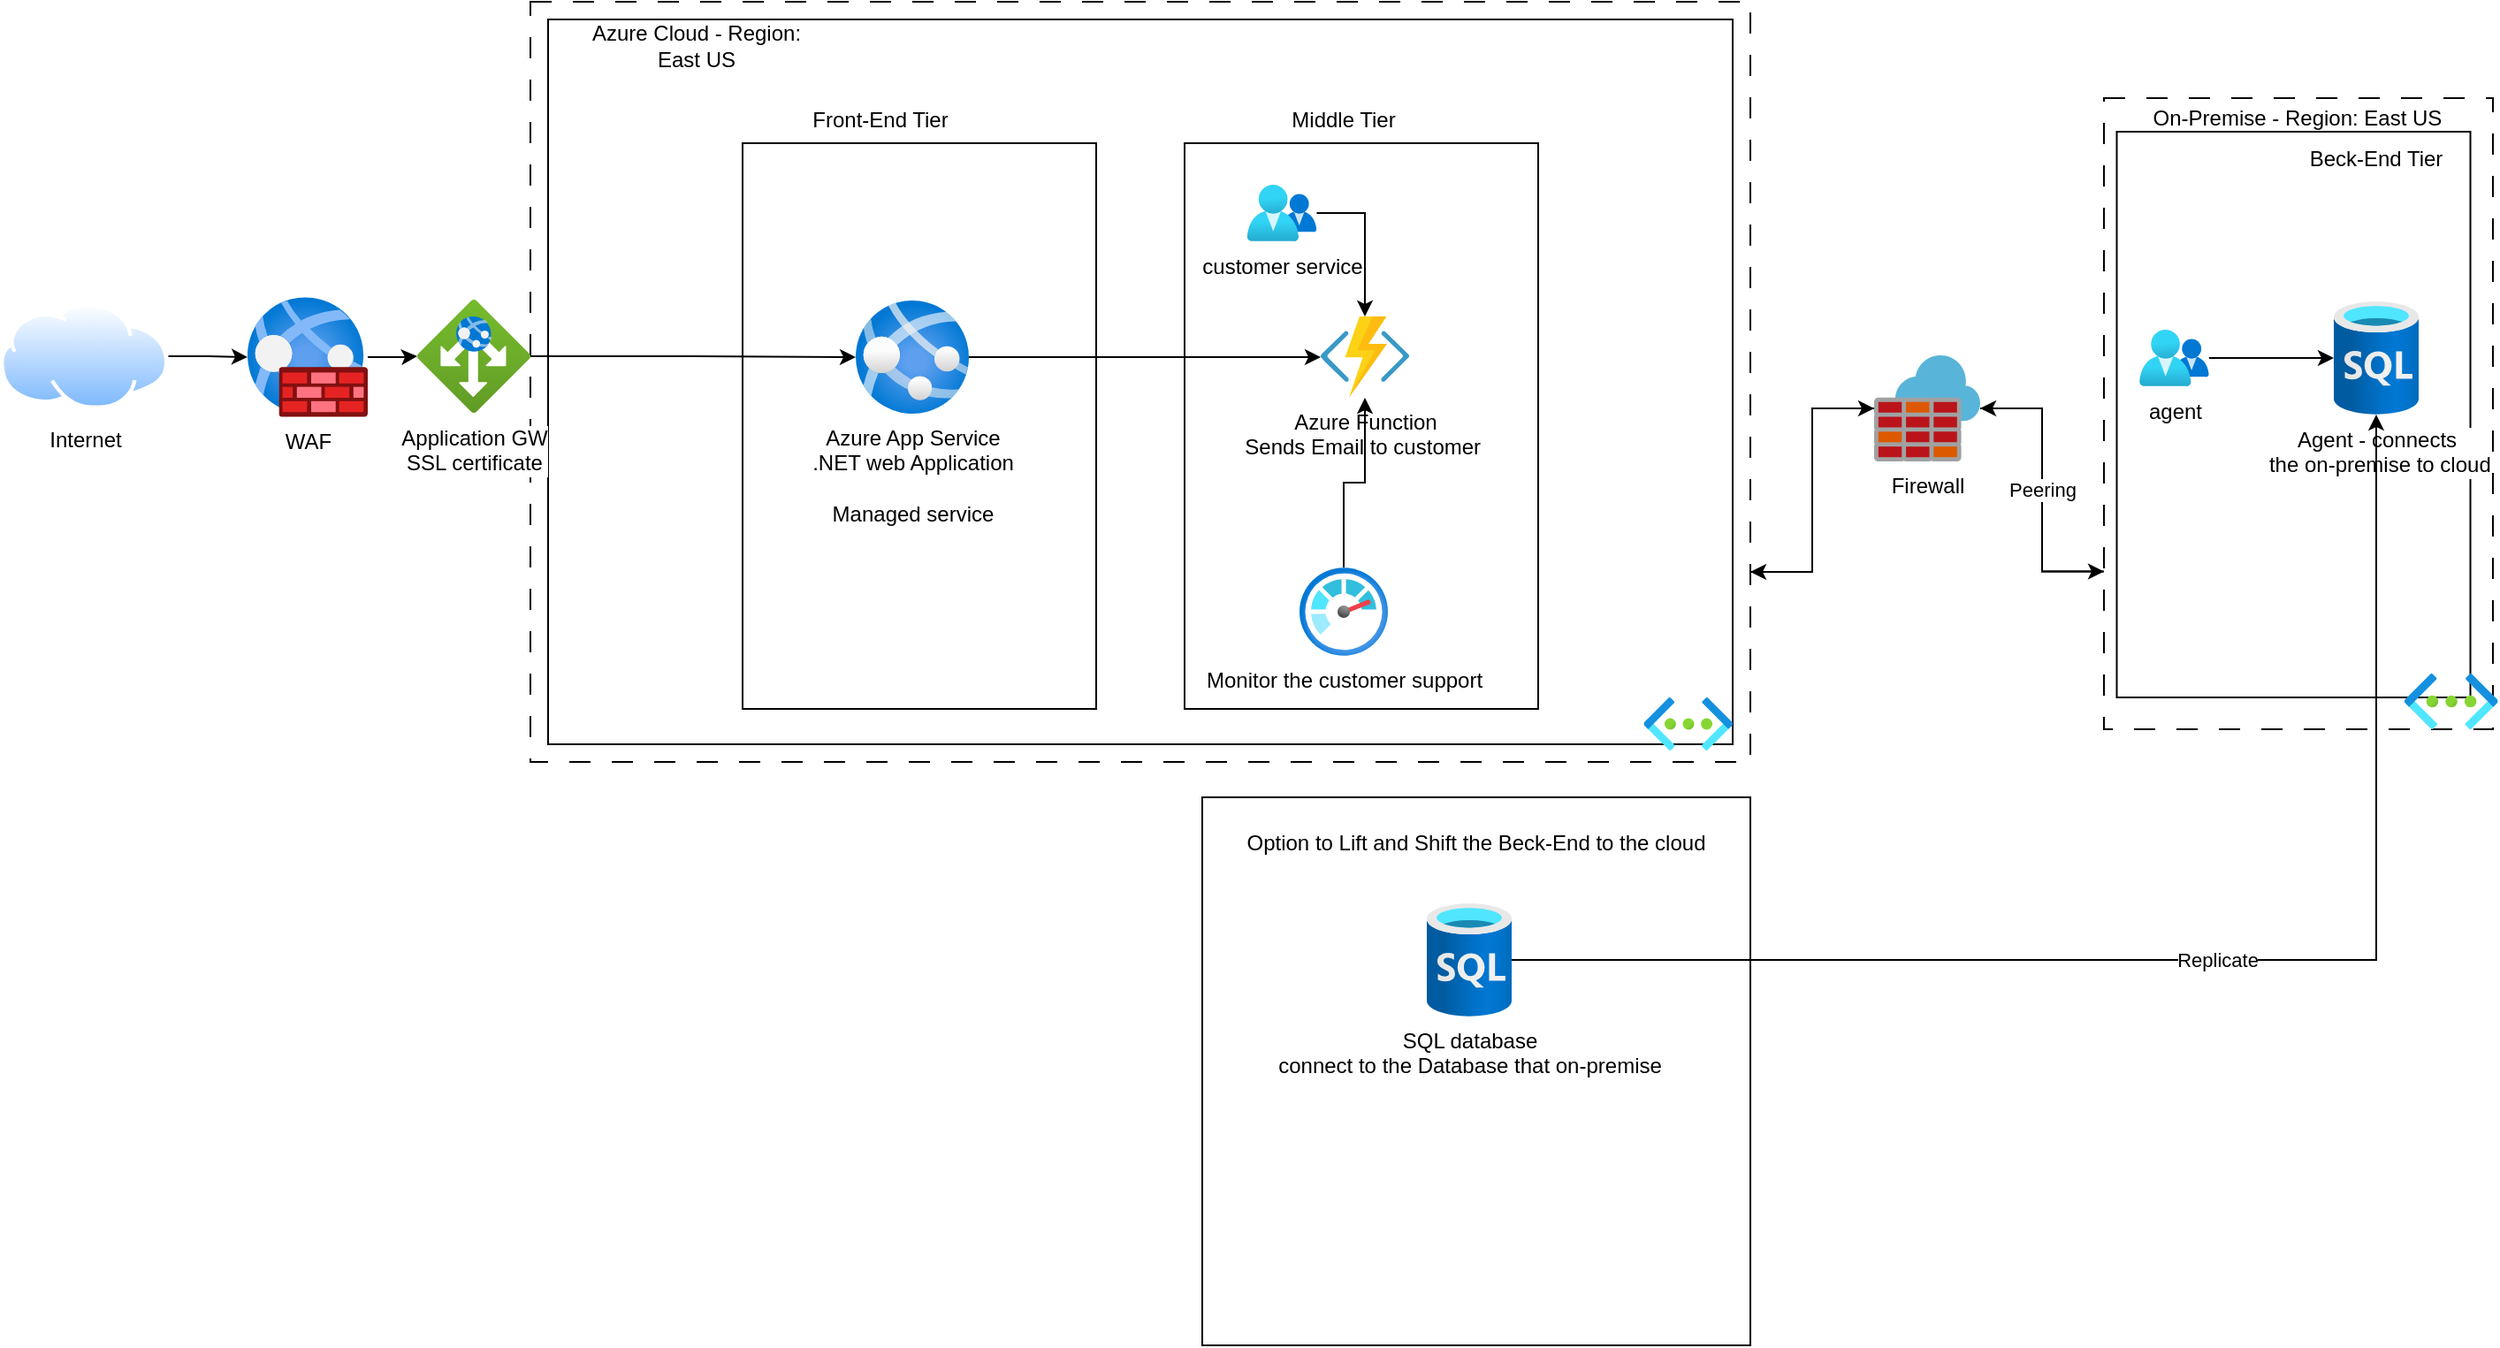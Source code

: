 <mxfile version="21.6.5" type="github">
  <diagram name="Page-1" id="alPhshSXl5excG2jQ6qK">
    <mxGraphModel dx="1909" dy="1056" grid="1" gridSize="10" guides="1" tooltips="1" connect="1" arrows="1" fold="1" page="1" pageScale="1" pageWidth="827" pageHeight="1169" math="0" shadow="0">
      <root>
        <mxCell id="0" />
        <mxCell id="1" parent="0" />
        <mxCell id="jGVcuTMuIBffWscYEj-w-149" value="" style="rounded=0;whiteSpace=wrap;html=1;dashed=1;dashPattern=12 12;fillColor=none;" vertex="1" parent="1">
          <mxGeometry x="320" y="30" width="690" height="430" as="geometry" />
        </mxCell>
        <mxCell id="jGVcuTMuIBffWscYEj-w-152" value="" style="rounded=0;whiteSpace=wrap;html=1;dashed=1;dashPattern=12 12;fillColor=none;" vertex="1" parent="1">
          <mxGeometry x="1210" y="84.5" width="220" height="357" as="geometry" />
        </mxCell>
        <mxCell id="jGVcuTMuIBffWscYEj-w-148" value="" style="rounded=0;whiteSpace=wrap;html=1;" vertex="1" parent="1">
          <mxGeometry x="1217.25" y="103.5" width="200" height="320" as="geometry" />
        </mxCell>
        <mxCell id="oIyeds10D-Jy80htqhCC-4" value="" style="rounded=0;whiteSpace=wrap;html=1;" parent="1" vertex="1">
          <mxGeometry x="330" y="40" width="670" height="410" as="geometry" />
        </mxCell>
        <mxCell id="jGVcuTMuIBffWscYEj-w-147" value="" style="rounded=0;whiteSpace=wrap;html=1;" vertex="1" parent="1">
          <mxGeometry x="440" y="110" width="200" height="320" as="geometry" />
        </mxCell>
        <mxCell id="oIyeds10D-Jy80htqhCC-6" value="" style="rounded=0;whiteSpace=wrap;html=1;" parent="1" vertex="1">
          <mxGeometry x="690" y="110" width="200" height="320" as="geometry" />
        </mxCell>
        <mxCell id="oIyeds10D-Jy80htqhCC-22" value="Middle Tier" style="text;strokeColor=none;align=center;fillColor=none;html=1;verticalAlign=middle;whiteSpace=wrap;rounded=0;" parent="1" vertex="1">
          <mxGeometry x="690" y="82" width="180" height="30" as="geometry" />
        </mxCell>
        <mxCell id="oIyeds10D-Jy80htqhCC-23" value="Front-End Tier&lt;br&gt;" style="text;strokeColor=none;align=center;fillColor=none;html=1;verticalAlign=middle;whiteSpace=wrap;rounded=0;" parent="1" vertex="1">
          <mxGeometry x="470" y="82" width="96" height="30" as="geometry" />
        </mxCell>
        <mxCell id="oIyeds10D-Jy80htqhCC-24" value="Beck-End Tier" style="text;strokeColor=none;align=center;fillColor=none;html=1;verticalAlign=middle;whiteSpace=wrap;rounded=0;" parent="1" vertex="1">
          <mxGeometry x="1316" y="103.5" width="96" height="30" as="geometry" />
        </mxCell>
        <mxCell id="jGVcuTMuIBffWscYEj-w-101" style="edgeStyle=orthogonalEdgeStyle;rounded=0;orthogonalLoop=1;jettySize=auto;html=1;" edge="1" parent="1" source="oIyeds10D-Jy80htqhCC-1" target="oIyeds10D-Jy80htqhCC-25">
          <mxGeometry relative="1" as="geometry" />
        </mxCell>
        <mxCell id="oIyeds10D-Jy80htqhCC-1" value="Application GW&lt;br&gt;SSL certificate&lt;br&gt;" style="image;aspect=fixed;html=1;points=[];align=center;fontSize=12;image=img/lib/azure2/networking/Application_Gateways.svg;" parent="1" vertex="1">
          <mxGeometry x="256" y="198.5" width="64" height="64" as="geometry" />
        </mxCell>
        <mxCell id="jGVcuTMuIBffWscYEj-w-116" style="edgeStyle=orthogonalEdgeStyle;rounded=0;orthogonalLoop=1;jettySize=auto;html=1;" edge="1" parent="1" source="jGVcuTMuIBffWscYEj-w-156" target="oIyeds10D-Jy80htqhCC-1">
          <mxGeometry relative="1" as="geometry" />
        </mxCell>
        <mxCell id="oIyeds10D-Jy80htqhCC-2" value="Internet" style="image;aspect=fixed;perimeter=ellipsePerimeter;html=1;align=center;shadow=0;dashed=0;spacingTop=3;image=img/lib/active_directory/internet_cloud.svg;" parent="1" vertex="1">
          <mxGeometry x="20" y="200.5" width="95.24" height="60" as="geometry" />
        </mxCell>
        <mxCell id="jGVcuTMuIBffWscYEj-w-113" style="edgeStyle=orthogonalEdgeStyle;rounded=0;orthogonalLoop=1;jettySize=auto;html=1;" edge="1" parent="1" source="oIyeds10D-Jy80htqhCC-25" target="oIyeds10D-Jy80htqhCC-26">
          <mxGeometry relative="1" as="geometry" />
        </mxCell>
        <mxCell id="oIyeds10D-Jy80htqhCC-25" value="Azure App Service&lt;br&gt;.NET web Application&lt;br&gt;&lt;br&gt;Managed service&lt;br&gt;" style="image;aspect=fixed;html=1;points=[];align=center;fontSize=12;image=img/lib/azure2/app_services/App_Services.svg;" parent="1" vertex="1">
          <mxGeometry x="504" y="199" width="64" height="64" as="geometry" />
        </mxCell>
        <mxCell id="jGVcuTMuIBffWscYEj-w-115" style="edgeStyle=orthogonalEdgeStyle;rounded=0;orthogonalLoop=1;jettySize=auto;html=1;" edge="1" parent="1" source="jGVcuTMuIBffWscYEj-w-142" target="oIyeds10D-Jy80htqhCC-27">
          <mxGeometry relative="1" as="geometry" />
        </mxCell>
        <mxCell id="oIyeds10D-Jy80htqhCC-26" value="Azure Function&lt;br&gt;Sends Email to customer&amp;nbsp;" style="image;sketch=0;aspect=fixed;html=1;points=[];align=center;fontSize=12;image=img/lib/mscae/Functions.svg;" parent="1" vertex="1">
          <mxGeometry x="767" y="208" width="50" height="46" as="geometry" />
        </mxCell>
        <mxCell id="oIyeds10D-Jy80htqhCC-27" value="Agent - connects&lt;br&gt;&amp;nbsp;the on-premise to cloud" style="image;aspect=fixed;html=1;points=[];align=center;fontSize=12;image=img/lib/azure2/databases/SQL_Database.svg;" parent="1" vertex="1">
          <mxGeometry x="1340" y="199.5" width="48" height="64" as="geometry" />
        </mxCell>
        <mxCell id="jGVcuTMuIBffWscYEj-w-1" value="Azure Cloud - Region: East US" style="text;strokeColor=none;align=center;fillColor=none;html=1;verticalAlign=middle;whiteSpace=wrap;rounded=0;" vertex="1" parent="1">
          <mxGeometry x="344" y="40" width="140" height="30" as="geometry" />
        </mxCell>
        <mxCell id="jGVcuTMuIBffWscYEj-w-85" value="On-Premise - Region: East US" style="text;strokeColor=none;align=center;fillColor=none;html=1;verticalAlign=middle;whiteSpace=wrap;rounded=0;" vertex="1" parent="1">
          <mxGeometry x="1231.75" y="79.5" width="174.5" height="33" as="geometry" />
        </mxCell>
        <mxCell id="jGVcuTMuIBffWscYEj-w-142" value="agent&lt;br&gt;" style="image;aspect=fixed;html=1;points=[];align=center;fontSize=12;image=img/lib/azure2/management_governance/My_Customers.svg;" vertex="1" parent="1">
          <mxGeometry x="1230" y="215.5" width="39.43" height="32" as="geometry" />
        </mxCell>
        <mxCell id="jGVcuTMuIBffWscYEj-w-166" style="edgeStyle=orthogonalEdgeStyle;rounded=0;orthogonalLoop=1;jettySize=auto;html=1;exitX=1;exitY=0.75;exitDx=0;exitDy=0;" edge="1" parent="1" source="jGVcuTMuIBffWscYEj-w-149" target="jGVcuTMuIBffWscYEj-w-165">
          <mxGeometry relative="1" as="geometry" />
        </mxCell>
        <mxCell id="jGVcuTMuIBffWscYEj-w-150" value="" style="image;aspect=fixed;html=1;points=[];align=center;fontSize=12;image=img/lib/azure2/networking/Virtual_Networks.svg;" vertex="1" parent="1">
          <mxGeometry x="949.75" y="423.5" width="50.25" height="30" as="geometry" />
        </mxCell>
        <mxCell id="jGVcuTMuIBffWscYEj-w-153" value="" style="image;aspect=fixed;html=1;points=[];align=center;fontSize=12;image=img/lib/azure2/networking/Virtual_Networks.svg;" vertex="1" parent="1">
          <mxGeometry x="1380" y="410" width="52.76" height="31.5" as="geometry" />
        </mxCell>
        <mxCell id="jGVcuTMuIBffWscYEj-w-157" value="" style="edgeStyle=orthogonalEdgeStyle;rounded=0;orthogonalLoop=1;jettySize=auto;html=1;" edge="1" parent="1" source="oIyeds10D-Jy80htqhCC-2" target="jGVcuTMuIBffWscYEj-w-156">
          <mxGeometry relative="1" as="geometry">
            <mxPoint x="105" y="232" as="sourcePoint" />
            <mxPoint x="260" y="230" as="targetPoint" />
          </mxGeometry>
        </mxCell>
        <mxCell id="jGVcuTMuIBffWscYEj-w-156" value="WAF&lt;br&gt;" style="image;aspect=fixed;html=1;points=[];align=center;fontSize=12;image=img/lib/azure2/networking/Web_Application_Firewall_Policies_WAF.svg;" vertex="1" parent="1">
          <mxGeometry x="160" y="197" width="68" height="68" as="geometry" />
        </mxCell>
        <mxCell id="jGVcuTMuIBffWscYEj-w-162" value="" style="edgeStyle=orthogonalEdgeStyle;rounded=0;orthogonalLoop=1;jettySize=auto;html=1;exitX=0;exitY=0.75;exitDx=0;exitDy=0;" edge="1" parent="1" source="jGVcuTMuIBffWscYEj-w-152" target="jGVcuTMuIBffWscYEj-w-165">
          <mxGeometry x="0.006" relative="1" as="geometry">
            <mxPoint x="1210" y="352" as="sourcePoint" />
            <mxPoint x="1138.0" y="321.0" as="targetPoint" />
            <mxPoint as="offset" />
          </mxGeometry>
        </mxCell>
        <mxCell id="jGVcuTMuIBffWscYEj-w-167" value="Peering" style="edgeStyle=orthogonalEdgeStyle;rounded=0;orthogonalLoop=1;jettySize=auto;html=1;entryX=0;entryY=0.75;entryDx=0;entryDy=0;" edge="1" parent="1" source="jGVcuTMuIBffWscYEj-w-165" target="jGVcuTMuIBffWscYEj-w-152">
          <mxGeometry relative="1" as="geometry" />
        </mxCell>
        <mxCell id="jGVcuTMuIBffWscYEj-w-172" style="edgeStyle=orthogonalEdgeStyle;rounded=0;orthogonalLoop=1;jettySize=auto;html=1;entryX=1;entryY=0.75;entryDx=0;entryDy=0;" edge="1" parent="1" source="jGVcuTMuIBffWscYEj-w-165" target="jGVcuTMuIBffWscYEj-w-149">
          <mxGeometry relative="1" as="geometry" />
        </mxCell>
        <mxCell id="jGVcuTMuIBffWscYEj-w-165" value="Firewall&lt;br&gt;" style="image;sketch=0;aspect=fixed;html=1;points=[];align=center;fontSize=12;image=img/lib/mscae/Azure_Firewall.svg;" vertex="1" parent="1">
          <mxGeometry x="1080" y="230" width="60" height="60" as="geometry" />
        </mxCell>
        <mxCell id="jGVcuTMuIBffWscYEj-w-169" value="" style="edgeStyle=orthogonalEdgeStyle;rounded=0;orthogonalLoop=1;jettySize=auto;html=1;" edge="1" parent="1" source="jGVcuTMuIBffWscYEj-w-168" target="oIyeds10D-Jy80htqhCC-26">
          <mxGeometry relative="1" as="geometry" />
        </mxCell>
        <mxCell id="jGVcuTMuIBffWscYEj-w-168" value="customer service" style="image;aspect=fixed;html=1;points=[];align=center;fontSize=12;image=img/lib/azure2/management_governance/My_Customers.svg;" vertex="1" parent="1">
          <mxGeometry x="725.28" y="133.5" width="39.43" height="32" as="geometry" />
        </mxCell>
        <mxCell id="jGVcuTMuIBffWscYEj-w-182" style="edgeStyle=orthogonalEdgeStyle;rounded=0;orthogonalLoop=1;jettySize=auto;html=1;" edge="1" parent="1" source="jGVcuTMuIBffWscYEj-w-178" target="oIyeds10D-Jy80htqhCC-26">
          <mxGeometry relative="1" as="geometry" />
        </mxCell>
        <mxCell id="jGVcuTMuIBffWscYEj-w-178" value="Monitor the customer support&lt;br&gt;" style="image;aspect=fixed;html=1;points=[];align=center;fontSize=12;image=img/lib/azure2/management_governance/Monitor.svg;" vertex="1" parent="1">
          <mxGeometry x="755" y="350" width="50" height="50" as="geometry" />
        </mxCell>
        <mxCell id="jGVcuTMuIBffWscYEj-w-183" value="Option to Lift and Shift the Beck-End to the cloud&lt;br&gt;&lt;br&gt;&lt;br&gt;&lt;br&gt;&lt;br&gt;&lt;br&gt;&lt;br&gt;&lt;br&gt;&lt;br&gt;&lt;br&gt;&lt;br&gt;&lt;br&gt;&lt;br&gt;&lt;br&gt;&lt;br&gt;&lt;br&gt;&lt;br&gt;&lt;br&gt;&lt;br&gt;" style="whiteSpace=wrap;html=1;aspect=fixed;" vertex="1" parent="1">
          <mxGeometry x="700" y="480" width="310" height="310" as="geometry" />
        </mxCell>
        <mxCell id="jGVcuTMuIBffWscYEj-w-185" value="Replicate" style="edgeStyle=orthogonalEdgeStyle;rounded=0;orthogonalLoop=1;jettySize=auto;html=1;targetPerimeterSpacing=0;shadow=0;" edge="1" parent="1" source="jGVcuTMuIBffWscYEj-w-184" target="oIyeds10D-Jy80htqhCC-27">
          <mxGeometry relative="1" as="geometry" />
        </mxCell>
        <mxCell id="jGVcuTMuIBffWscYEj-w-184" value="SQL database&lt;br&gt;connect to the Database that on-premise" style="image;aspect=fixed;html=1;points=[];align=center;fontSize=12;image=img/lib/azure2/databases/SQL_Database.svg;" vertex="1" parent="1">
          <mxGeometry x="827" y="540" width="48" height="64" as="geometry" />
        </mxCell>
      </root>
    </mxGraphModel>
  </diagram>
</mxfile>
